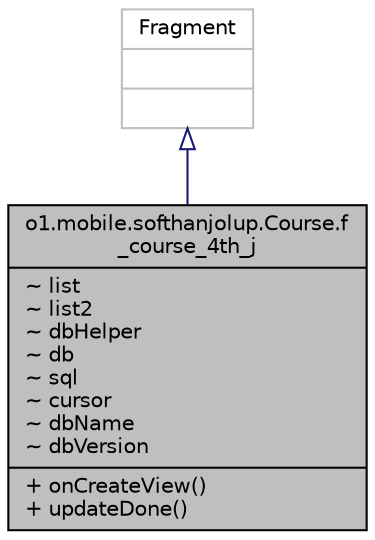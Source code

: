 digraph "o1.mobile.softhanjolup.Course.f_course_4th_j"
{
 // LATEX_PDF_SIZE
  edge [fontname="Helvetica",fontsize="10",labelfontname="Helvetica",labelfontsize="10"];
  node [fontname="Helvetica",fontsize="10",shape=record];
  Node0 [label="{o1.mobile.softhanjolup.Course.f\l_course_4th_j\n|~ list\l~ list2\l~ dbHelper\l~ db\l~ sql\l~ cursor\l~ dbName\l~ dbVersion\l|+ onCreateView()\l+ updateDone()\l}",height=0.2,width=0.4,color="black", fillcolor="grey75", style="filled", fontcolor="black",tooltip=" "];
  Node1 -> Node0 [dir="back",color="midnightblue",fontsize="10",style="solid",arrowtail="onormal",fontname="Helvetica"];
  Node1 [label="{Fragment\n||}",height=0.2,width=0.4,color="grey75", fillcolor="white", style="filled",tooltip=" "];
}
